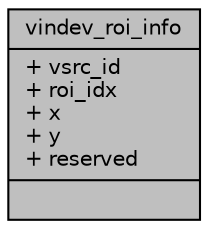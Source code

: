 digraph "vindev_roi_info"
{
 // INTERACTIVE_SVG=YES
 // LATEX_PDF_SIZE
  bgcolor="transparent";
  edge [fontname="Helvetica",fontsize="10",labelfontname="Helvetica",labelfontsize="10"];
  node [fontname="Helvetica",fontsize="10",shape=record];
  Node1 [label="{vindev_roi_info\n|+ vsrc_id\l+ roi_idx\l+ x\l+ y\l+ reserved\l|}",height=0.2,width=0.4,color="black", fillcolor="grey75", style="filled", fontcolor="black",tooltip=" "];
}
